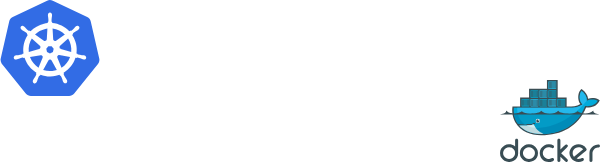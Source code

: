 <mxfile version="24.2.2" type="github">
  <diagram name="페이지-1" id="siO6qSSAJKVC1Znhd3su">
    <mxGraphModel dx="1388" dy="756" grid="1" gridSize="10" guides="1" tooltips="1" connect="1" arrows="1" fold="1" page="1" pageScale="1" pageWidth="827" pageHeight="1169" math="0" shadow="0">
      <root>
        <mxCell id="0" />
        <mxCell id="1" parent="0" />
        <mxCell id="PeJhZsPokUGNpvvTISHL-1" value="" style="image;sketch=0;aspect=fixed;html=1;points=[];align=center;fontSize=12;image=img/lib/mscae/Kubernetes.svg;" vertex="1" parent="1">
          <mxGeometry x="190" y="360" width="50" height="48" as="geometry" />
        </mxCell>
        <mxCell id="PeJhZsPokUGNpvvTISHL-2" value="" style="image;sketch=0;aspect=fixed;html=1;points=[];align=center;fontSize=12;image=img/lib/mscae/Docker.svg;" vertex="1" parent="1">
          <mxGeometry x="440" y="400" width="50" height="41" as="geometry" />
        </mxCell>
      </root>
    </mxGraphModel>
  </diagram>
</mxfile>
